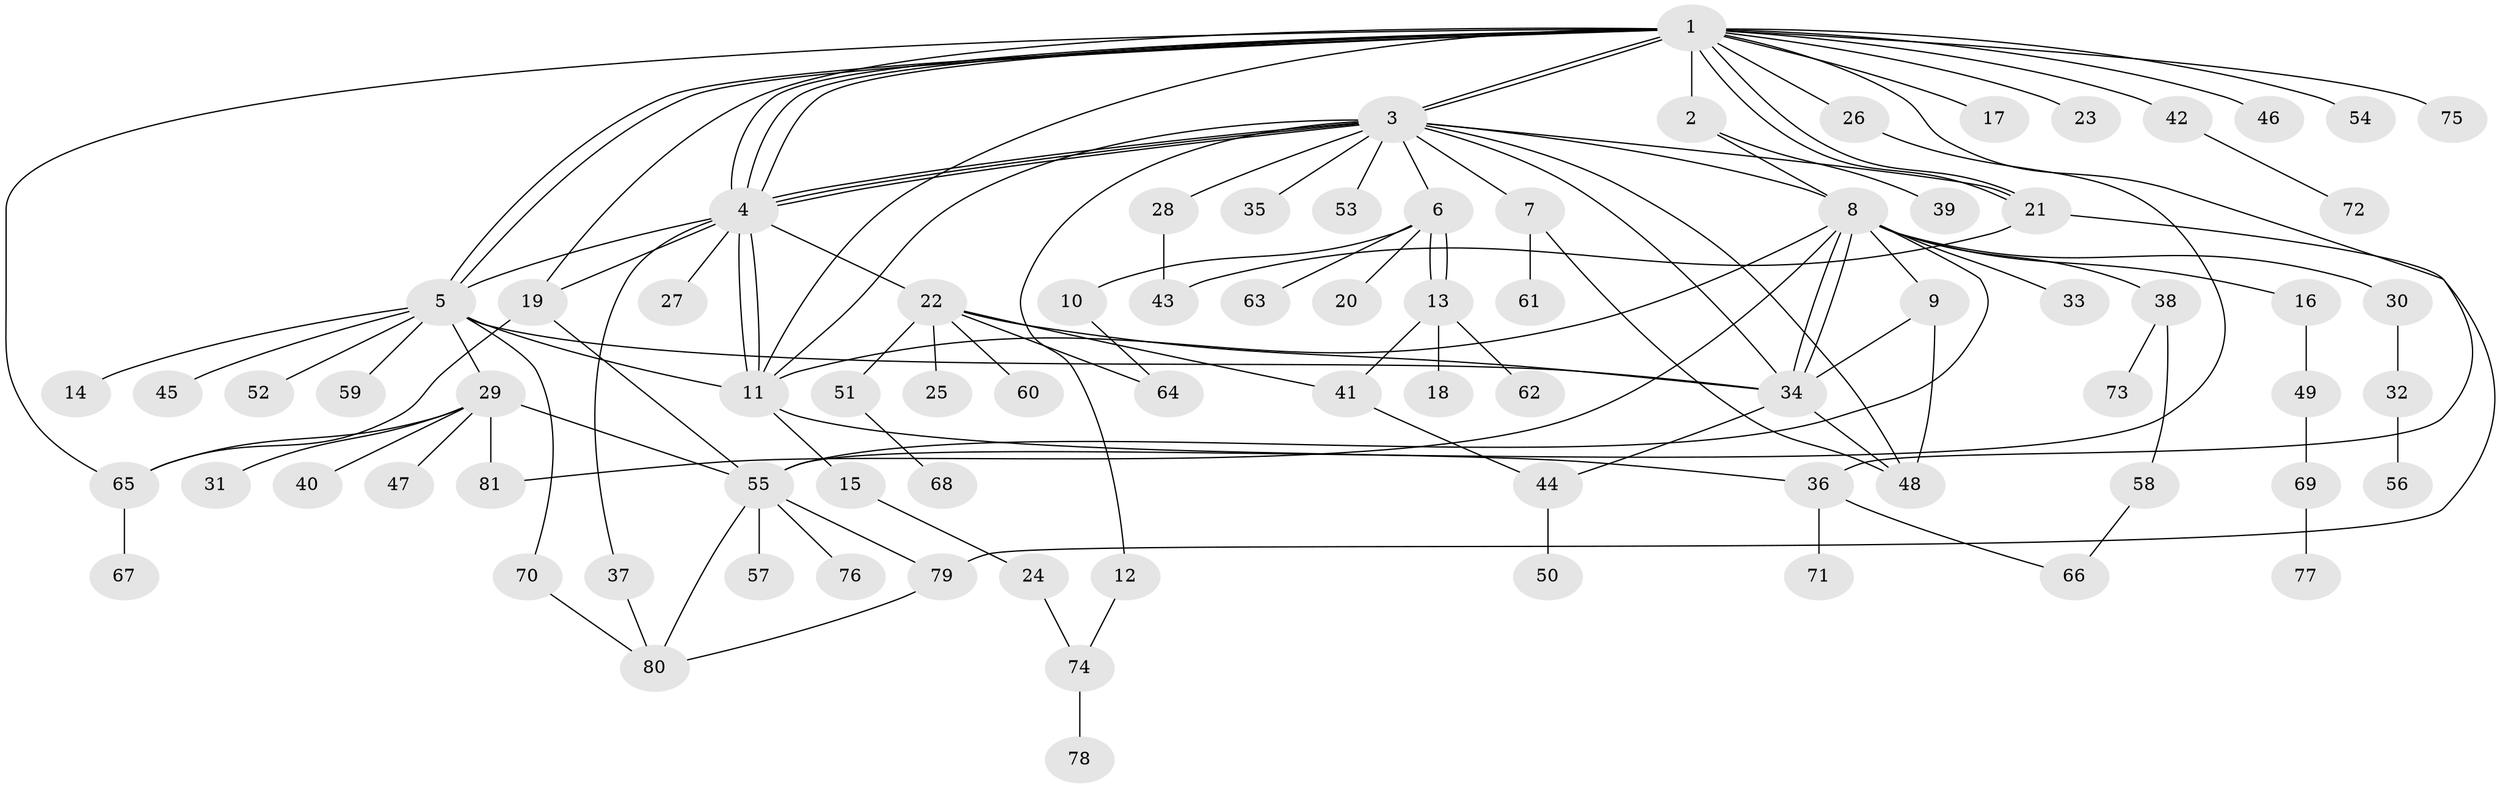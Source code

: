 // Generated by graph-tools (version 1.1) at 2025/49/03/09/25 03:49:46]
// undirected, 81 vertices, 123 edges
graph export_dot {
graph [start="1"]
  node [color=gray90,style=filled];
  1;
  2;
  3;
  4;
  5;
  6;
  7;
  8;
  9;
  10;
  11;
  12;
  13;
  14;
  15;
  16;
  17;
  18;
  19;
  20;
  21;
  22;
  23;
  24;
  25;
  26;
  27;
  28;
  29;
  30;
  31;
  32;
  33;
  34;
  35;
  36;
  37;
  38;
  39;
  40;
  41;
  42;
  43;
  44;
  45;
  46;
  47;
  48;
  49;
  50;
  51;
  52;
  53;
  54;
  55;
  56;
  57;
  58;
  59;
  60;
  61;
  62;
  63;
  64;
  65;
  66;
  67;
  68;
  69;
  70;
  71;
  72;
  73;
  74;
  75;
  76;
  77;
  78;
  79;
  80;
  81;
  1 -- 2;
  1 -- 3;
  1 -- 3;
  1 -- 4;
  1 -- 4;
  1 -- 4;
  1 -- 5;
  1 -- 5;
  1 -- 11;
  1 -- 17;
  1 -- 19;
  1 -- 21;
  1 -- 21;
  1 -- 23;
  1 -- 26;
  1 -- 36;
  1 -- 42;
  1 -- 46;
  1 -- 54;
  1 -- 65;
  1 -- 75;
  2 -- 8;
  2 -- 39;
  3 -- 4;
  3 -- 4;
  3 -- 4;
  3 -- 6;
  3 -- 7;
  3 -- 8;
  3 -- 11;
  3 -- 12;
  3 -- 21;
  3 -- 28;
  3 -- 34;
  3 -- 35;
  3 -- 48;
  3 -- 53;
  4 -- 5;
  4 -- 11;
  4 -- 11;
  4 -- 19;
  4 -- 22;
  4 -- 27;
  4 -- 37;
  5 -- 11;
  5 -- 14;
  5 -- 29;
  5 -- 34;
  5 -- 45;
  5 -- 52;
  5 -- 59;
  5 -- 70;
  6 -- 10;
  6 -- 13;
  6 -- 13;
  6 -- 20;
  6 -- 63;
  7 -- 48;
  7 -- 61;
  8 -- 9;
  8 -- 11;
  8 -- 16;
  8 -- 30;
  8 -- 33;
  8 -- 34;
  8 -- 34;
  8 -- 38;
  8 -- 55;
  8 -- 81;
  9 -- 34;
  9 -- 48;
  10 -- 64;
  11 -- 15;
  11 -- 36;
  12 -- 74;
  13 -- 18;
  13 -- 41;
  13 -- 62;
  15 -- 24;
  16 -- 49;
  19 -- 55;
  19 -- 65;
  21 -- 43;
  21 -- 79;
  22 -- 25;
  22 -- 34;
  22 -- 41;
  22 -- 51;
  22 -- 60;
  22 -- 64;
  24 -- 74;
  26 -- 55;
  28 -- 43;
  29 -- 31;
  29 -- 40;
  29 -- 47;
  29 -- 55;
  29 -- 65;
  29 -- 81;
  30 -- 32;
  32 -- 56;
  34 -- 44;
  34 -- 48;
  36 -- 66;
  36 -- 71;
  37 -- 80;
  38 -- 58;
  38 -- 73;
  41 -- 44;
  42 -- 72;
  44 -- 50;
  49 -- 69;
  51 -- 68;
  55 -- 57;
  55 -- 76;
  55 -- 79;
  55 -- 80;
  58 -- 66;
  65 -- 67;
  69 -- 77;
  70 -- 80;
  74 -- 78;
  79 -- 80;
}
